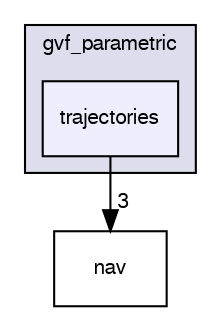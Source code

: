digraph "sw/airborne/modules/guidance/gvf_parametric/trajectories" {
  compound=true
  node [ fontsize="10", fontname="FreeSans"];
  edge [ labelfontsize="10", labelfontname="FreeSans"];
  subgraph clusterdir_de23569aeb6bdca23f8bfa396f4a081d {
    graph [ bgcolor="#ddddee", pencolor="black", label="gvf_parametric" fontname="FreeSans", fontsize="10", URL="dir_de23569aeb6bdca23f8bfa396f4a081d.html"]
  dir_d995d5af85fa964bb6e14455ebf4f9ca [shape=box, label="trajectories", style="filled", fillcolor="#eeeeff", pencolor="black", URL="dir_d995d5af85fa964bb6e14455ebf4f9ca.html"];
  }
  dir_984e899df90dd104b2eabcdbb76ec71f [shape=box label="nav" URL="dir_984e899df90dd104b2eabcdbb76ec71f.html"];
  dir_d995d5af85fa964bb6e14455ebf4f9ca->dir_984e899df90dd104b2eabcdbb76ec71f [headlabel="3", labeldistance=1.5 headhref="dir_000159_000135.html"];
}
